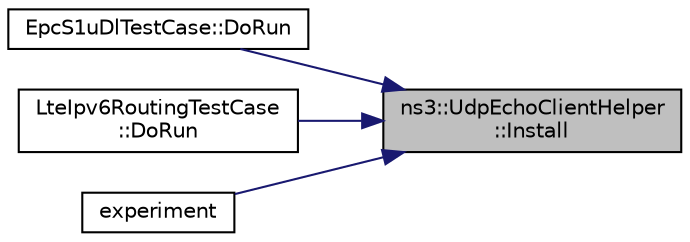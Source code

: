 digraph "ns3::UdpEchoClientHelper::Install"
{
 // LATEX_PDF_SIZE
  edge [fontname="Helvetica",fontsize="10",labelfontname="Helvetica",labelfontsize="10"];
  node [fontname="Helvetica",fontsize="10",shape=record];
  rankdir="RL";
  Node1 [label="ns3::UdpEchoClientHelper\l::Install",height=0.2,width=0.4,color="black", fillcolor="grey75", style="filled", fontcolor="black",tooltip="Create a udp echo client application on the specified node."];
  Node1 -> Node2 [dir="back",color="midnightblue",fontsize="10",style="solid",fontname="Helvetica"];
  Node2 [label="EpcS1uDlTestCase::DoRun",height=0.2,width=0.4,color="black", fillcolor="white", style="filled",URL="$class_epc_s1u_dl_test_case.html#a2ac9313672e6c5e2a5a33f98a77ffec2",tooltip="Implementation to actually run this TestCase."];
  Node1 -> Node3 [dir="back",color="midnightblue",fontsize="10",style="solid",fontname="Helvetica"];
  Node3 [label="LteIpv6RoutingTestCase\l::DoRun",height=0.2,width=0.4,color="black", fillcolor="white", style="filled",URL="$class_lte_ipv6_routing_test_case.html#a346533727aeb404f4eef06a2a8c41d5d",tooltip="Implementation to actually run this TestCase."];
  Node1 -> Node4 [dir="back",color="midnightblue",fontsize="10",style="solid",fontname="Helvetica"];
  Node4 [label="experiment",height=0.2,width=0.4,color="black", fillcolor="white", style="filled",URL="$wifi-hidden-terminal_8cc.html#a4d9a43e69370abe646152c76678d24ed",tooltip="Run single 10 seconds experiment."];
}
